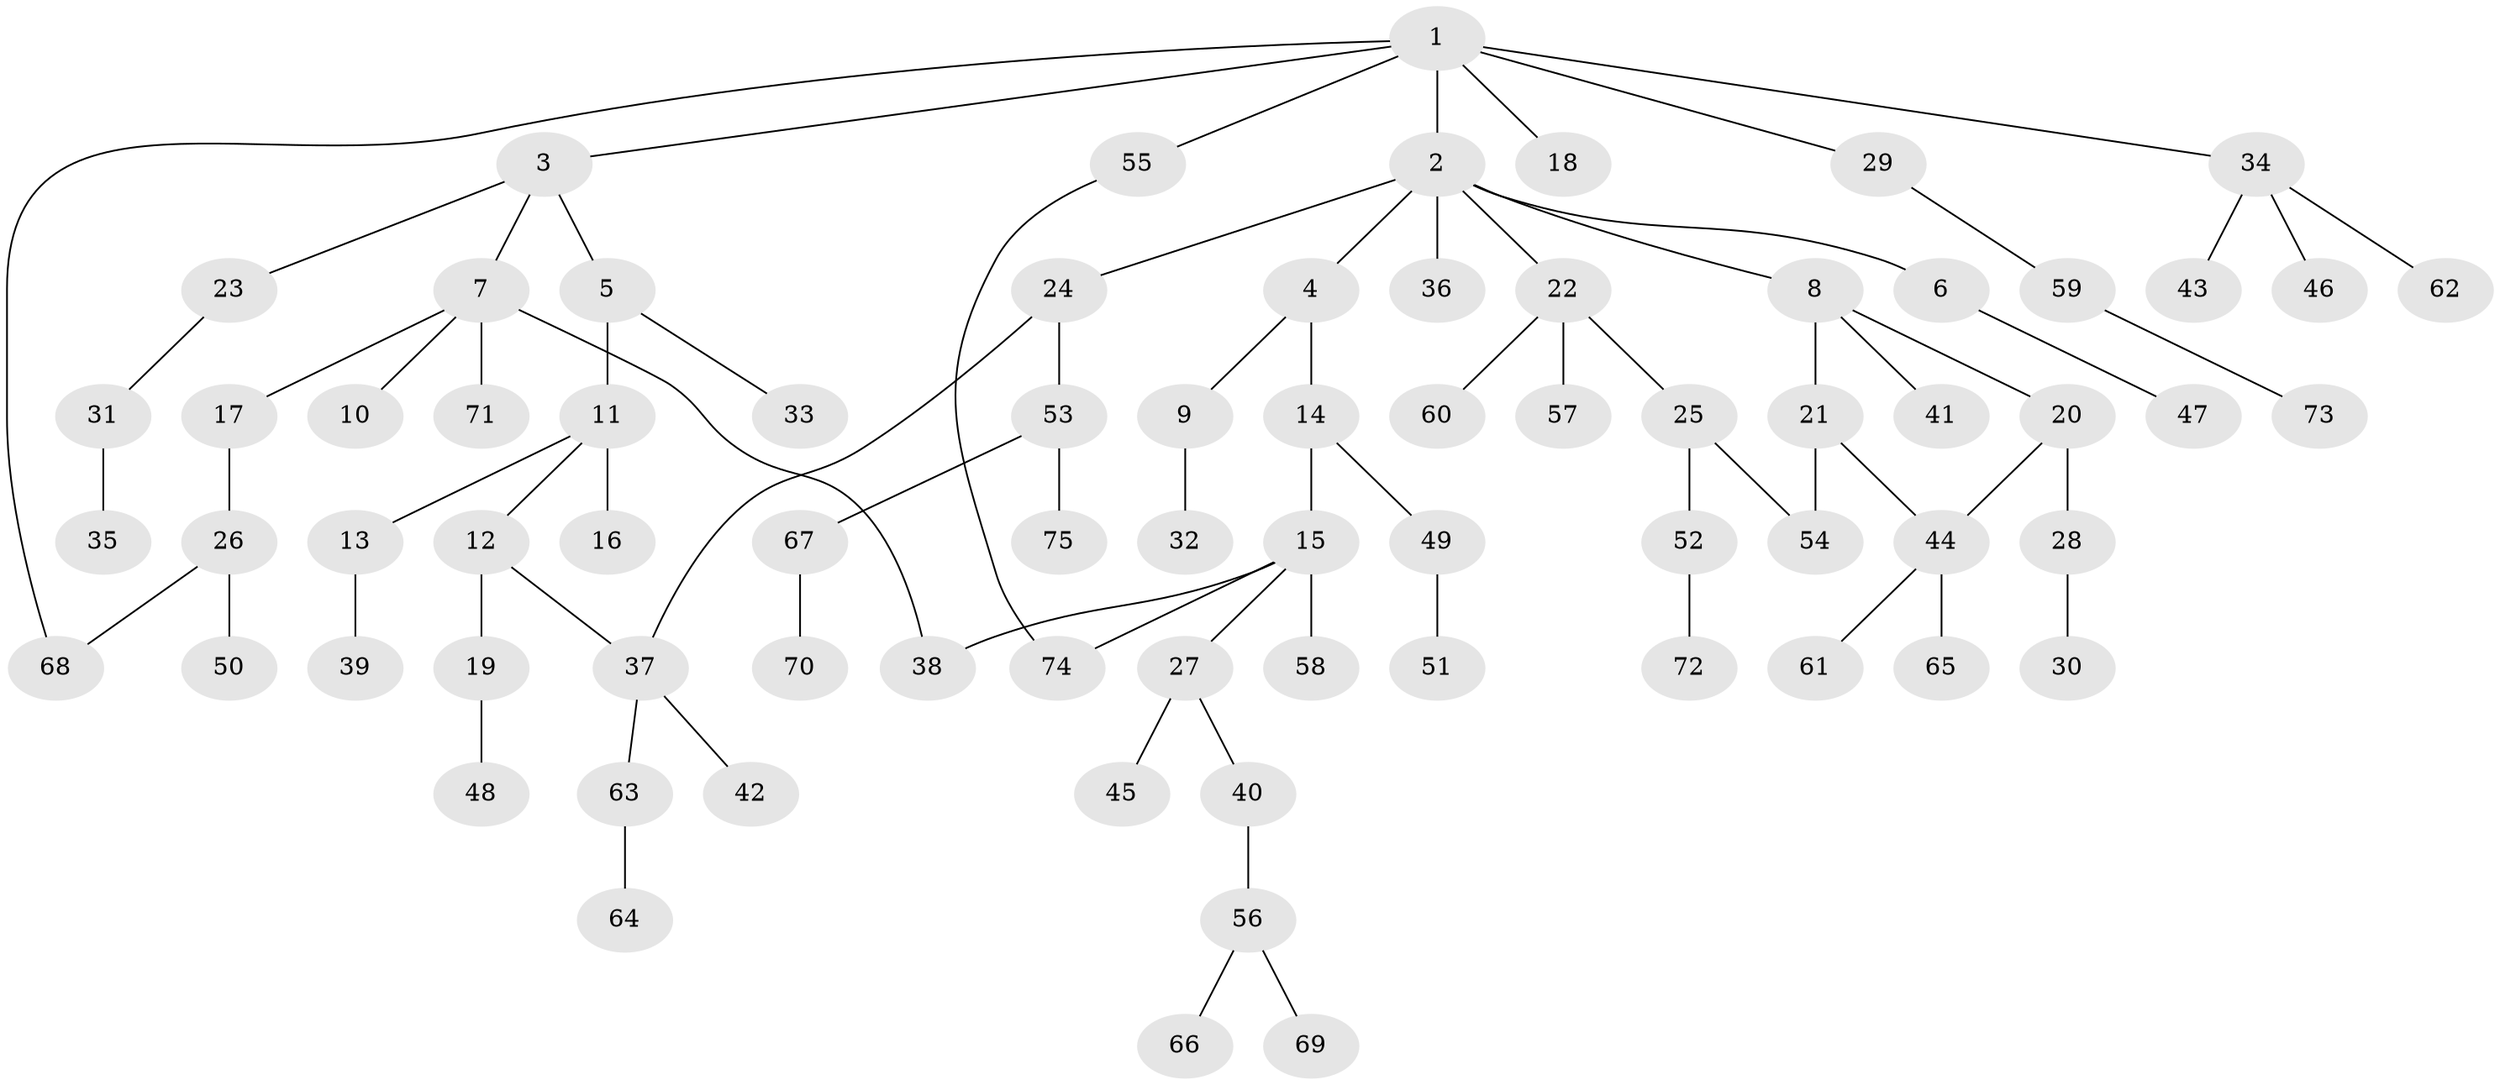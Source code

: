 // coarse degree distribution, {6: 0.043478260869565216, 5: 0.13043478260869565, 3: 0.08695652173913043, 2: 0.30434782608695654, 4: 0.043478260869565216, 1: 0.391304347826087}
// Generated by graph-tools (version 1.1) at 2025/48/03/04/25 22:48:43]
// undirected, 75 vertices, 80 edges
graph export_dot {
  node [color=gray90,style=filled];
  1;
  2;
  3;
  4;
  5;
  6;
  7;
  8;
  9;
  10;
  11;
  12;
  13;
  14;
  15;
  16;
  17;
  18;
  19;
  20;
  21;
  22;
  23;
  24;
  25;
  26;
  27;
  28;
  29;
  30;
  31;
  32;
  33;
  34;
  35;
  36;
  37;
  38;
  39;
  40;
  41;
  42;
  43;
  44;
  45;
  46;
  47;
  48;
  49;
  50;
  51;
  52;
  53;
  54;
  55;
  56;
  57;
  58;
  59;
  60;
  61;
  62;
  63;
  64;
  65;
  66;
  67;
  68;
  69;
  70;
  71;
  72;
  73;
  74;
  75;
  1 -- 2;
  1 -- 3;
  1 -- 18;
  1 -- 29;
  1 -- 34;
  1 -- 55;
  1 -- 68;
  2 -- 4;
  2 -- 6;
  2 -- 8;
  2 -- 22;
  2 -- 24;
  2 -- 36;
  3 -- 5;
  3 -- 7;
  3 -- 23;
  4 -- 9;
  4 -- 14;
  5 -- 11;
  5 -- 33;
  6 -- 47;
  7 -- 10;
  7 -- 17;
  7 -- 71;
  7 -- 38;
  8 -- 20;
  8 -- 21;
  8 -- 41;
  9 -- 32;
  11 -- 12;
  11 -- 13;
  11 -- 16;
  12 -- 19;
  12 -- 37;
  13 -- 39;
  14 -- 15;
  14 -- 49;
  15 -- 27;
  15 -- 38;
  15 -- 58;
  15 -- 74;
  17 -- 26;
  19 -- 48;
  20 -- 28;
  20 -- 44;
  21 -- 54;
  21 -- 44;
  22 -- 25;
  22 -- 57;
  22 -- 60;
  23 -- 31;
  24 -- 53;
  24 -- 37;
  25 -- 52;
  25 -- 54;
  26 -- 50;
  26 -- 68;
  27 -- 40;
  27 -- 45;
  28 -- 30;
  29 -- 59;
  31 -- 35;
  34 -- 43;
  34 -- 46;
  34 -- 62;
  37 -- 42;
  37 -- 63;
  40 -- 56;
  44 -- 61;
  44 -- 65;
  49 -- 51;
  52 -- 72;
  53 -- 67;
  53 -- 75;
  55 -- 74;
  56 -- 66;
  56 -- 69;
  59 -- 73;
  63 -- 64;
  67 -- 70;
}
